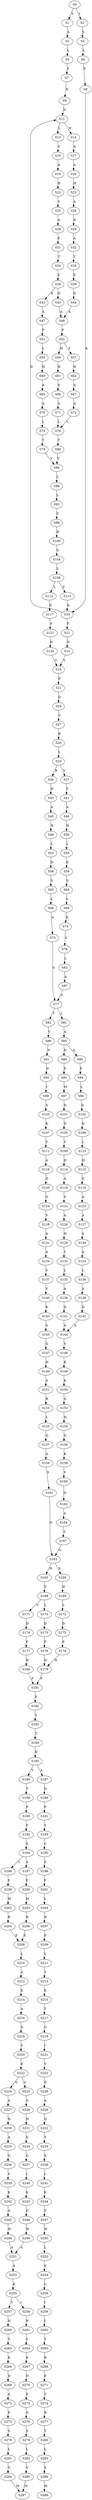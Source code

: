 strict digraph  {
	S0 -> S1 [ label = S ];
	S0 -> S2 [ label = I ];
	S1 -> S3 [ label = A ];
	S2 -> S4 [ label = S ];
	S3 -> S5 [ label = L ];
	S4 -> S6 [ label = L ];
	S5 -> S7 [ label = F ];
	S6 -> S8 [ label = F ];
	S7 -> S9 [ label = K ];
	S8 -> S10 [ label = K ];
	S9 -> S11 [ label = D ];
	S10 -> S12 [ label = F ];
	S10 -> S11 [ label = D ];
	S11 -> S13 [ label = L ];
	S11 -> S14 [ label = W ];
	S12 -> S15 [ label = N ];
	S13 -> S16 [ label = S ];
	S14 -> S17 [ label = A ];
	S15 -> S18 [ label = V ];
	S16 -> S19 [ label = A ];
	S17 -> S20 [ label = A ];
	S18 -> S21 [ label = P ];
	S19 -> S22 [ label = H ];
	S20 -> S23 [ label = H ];
	S21 -> S24 [ label = D ];
	S22 -> S25 [ label = V ];
	S23 -> S26 [ label = A ];
	S24 -> S27 [ label = V ];
	S25 -> S28 [ label = A ];
	S26 -> S29 [ label = D ];
	S27 -> S30 [ label = R ];
	S28 -> S31 [ label = P ];
	S29 -> S32 [ label = A ];
	S30 -> S33 [ label = L ];
	S31 -> S34 [ label = T ];
	S32 -> S35 [ label = T ];
	S33 -> S36 [ label = K ];
	S33 -> S37 [ label = V ];
	S34 -> S38 [ label = F ];
	S35 -> S39 [ label = F ];
	S36 -> S40 [ label = H ];
	S37 -> S41 [ label = Y ];
	S38 -> S42 [ label = E ];
	S38 -> S43 [ label = D ];
	S39 -> S44 [ label = D ];
	S40 -> S45 [ label = A ];
	S41 -> S46 [ label = A ];
	S42 -> S47 [ label = A ];
	S43 -> S48 [ label = A ];
	S44 -> S48 [ label = A ];
	S45 -> S49 [ label = H ];
	S46 -> S50 [ label = H ];
	S47 -> S51 [ label = P ];
	S48 -> S52 [ label = P ];
	S49 -> S53 [ label = L ];
	S50 -> S54 [ label = L ];
	S51 -> S55 [ label = L ];
	S52 -> S56 [ label = H ];
	S52 -> S57 [ label = F ];
	S53 -> S58 [ label = D ];
	S54 -> S59 [ label = E ];
	S55 -> S60 [ label = H ];
	S56 -> S61 [ label = H ];
	S57 -> S62 [ label = H ];
	S58 -> S63 [ label = S ];
	S59 -> S64 [ label = S ];
	S60 -> S65 [ label = A ];
	S61 -> S66 [ label = S ];
	S62 -> S67 [ label = S ];
	S63 -> S68 [ label = L ];
	S64 -> S69 [ label = L ];
	S65 -> S70 [ label = A ];
	S66 -> S71 [ label = A ];
	S67 -> S72 [ label = A ];
	S68 -> S73 [ label = A ];
	S69 -> S74 [ label = K ];
	S70 -> S75 [ label = L ];
	S71 -> S76 [ label = L ];
	S72 -> S76 [ label = L ];
	S73 -> S77 [ label = S ];
	S74 -> S78 [ label = S ];
	S75 -> S79 [ label = T ];
	S76 -> S80 [ label = T ];
	S77 -> S81 [ label = L ];
	S77 -> S82 [ label = T ];
	S78 -> S83 [ label = L ];
	S79 -> S84 [ label = V ];
	S80 -> S84 [ label = V ];
	S81 -> S85 [ label = A ];
	S82 -> S86 [ label = V ];
	S83 -> S87 [ label = A ];
	S84 -> S88 [ label = L ];
	S85 -> S89 [ label = N ];
	S85 -> S90 [ label = G ];
	S86 -> S91 [ label = N ];
	S87 -> S77 [ label = S ];
	S88 -> S92 [ label = L ];
	S89 -> S93 [ label = P ];
	S90 -> S94 [ label = P ];
	S91 -> S95 [ label = D ];
	S92 -> S96 [ label = C ];
	S93 -> S97 [ label = M ];
	S94 -> S98 [ label = L ];
	S95 -> S99 [ label = I ];
	S96 -> S100 [ label = H ];
	S97 -> S101 [ label = D ];
	S98 -> S102 [ label = D ];
	S99 -> S103 [ label = S ];
	S100 -> S104 [ label = S ];
	S101 -> S105 [ label = D ];
	S102 -> S106 [ label = D ];
	S103 -> S107 [ label = K ];
	S104 -> S108 [ label = L ];
	S105 -> S109 [ label = V ];
	S106 -> S110 [ label = L ];
	S107 -> S111 [ label = V ];
	S108 -> S112 [ label = L ];
	S108 -> S113 [ label = F ];
	S109 -> S114 [ label = H ];
	S110 -> S115 [ label = H ];
	S111 -> S116 [ label = A ];
	S112 -> S117 [ label = K ];
	S113 -> S10 [ label = K ];
	S114 -> S118 [ label = A ];
	S115 -> S119 [ label = G ];
	S116 -> S120 [ label = D ];
	S117 -> S121 [ label = F ];
	S118 -> S122 [ label = V ];
	S119 -> S123 [ label = A ];
	S120 -> S124 [ label = G ];
	S121 -> S125 [ label = N ];
	S122 -> S126 [ label = A ];
	S123 -> S127 [ label = A ];
	S124 -> S128 [ label = V ];
	S125 -> S18 [ label = V ];
	S126 -> S129 [ label = N ];
	S127 -> S130 [ label = S ];
	S128 -> S131 [ label = A ];
	S129 -> S132 [ label = T ];
	S130 -> S133 [ label = A ];
	S131 -> S134 [ label = A ];
	S132 -> S135 [ label = L ];
	S133 -> S136 [ label = L ];
	S134 -> S137 [ label = V ];
	S135 -> S138 [ label = A ];
	S136 -> S139 [ label = A ];
	S137 -> S140 [ label = V ];
	S138 -> S141 [ label = D ];
	S139 -> S142 [ label = D ];
	S140 -> S143 [ label = K ];
	S141 -> S144 [ label = A ];
	S142 -> S144 [ label = A ];
	S143 -> S145 [ label = S ];
	S144 -> S146 [ label = V ];
	S145 -> S147 [ label = G ];
	S146 -> S148 [ label = K ];
	S147 -> S149 [ label = H ];
	S148 -> S150 [ label = K ];
	S149 -> S151 [ label = A ];
	S150 -> S152 [ label = G ];
	S151 -> S153 [ label = R ];
	S152 -> S154 [ label = H ];
	S153 -> S155 [ label = L ];
	S154 -> S156 [ label = G ];
	S155 -> S157 [ label = Q ];
	S156 -> S158 [ label = K ];
	S157 -> S159 [ label = A ];
	S158 -> S160 [ label = V ];
	S159 -> S161 [ label = S ];
	S160 -> S162 [ label = Q ];
	S161 -> S163 [ label = G ];
	S162 -> S164 [ label = A ];
	S163 -> S165 [ label = H ];
	S163 -> S166 [ label = S ];
	S164 -> S167 [ label = S ];
	S165 -> S168 [ label = S ];
	S166 -> S169 [ label = H ];
	S167 -> S163 [ label = G ];
	S168 -> S170 [ label = L ];
	S168 -> S171 [ label = V ];
	S169 -> S172 [ label = L ];
	S170 -> S173 [ label = D ];
	S171 -> S174 [ label = D ];
	S172 -> S175 [ label = D ];
	S173 -> S176 [ label = F ];
	S174 -> S177 [ label = F ];
	S175 -> S178 [ label = F ];
	S176 -> S179 [ label = H ];
	S177 -> S180 [ label = H ];
	S178 -> S179 [ label = H ];
	S179 -> S181 [ label = P ];
	S180 -> S181 [ label = P ];
	S181 -> S182 [ label = F ];
	S182 -> S183 [ label = Y ];
	S183 -> S184 [ label = T ];
	S184 -> S185 [ label = K ];
	S185 -> S186 [ label = T ];
	S185 -> S187 [ label = A ];
	S186 -> S188 [ label = T ];
	S187 -> S189 [ label = Q ];
	S188 -> S190 [ label = P ];
	S189 -> S191 [ label = P ];
	S190 -> S192 [ label = F ];
	S191 -> S193 [ label = Y ];
	S192 -> S194 [ label = S ];
	S193 -> S195 [ label = C ];
	S194 -> S196 [ label = L ];
	S194 -> S197 [ label = A ];
	S195 -> S198 [ label = S ];
	S196 -> S199 [ label = F ];
	S197 -> S200 [ label = F ];
	S198 -> S201 [ label = F ];
	S199 -> S202 [ label = M ];
	S200 -> S203 [ label = M ];
	S201 -> S204 [ label = L ];
	S202 -> S205 [ label = R ];
	S203 -> S206 [ label = R ];
	S204 -> S207 [ label = R ];
	S205 -> S208 [ label = E ];
	S206 -> S208 [ label = E ];
	S207 -> S209 [ label = E ];
	S208 -> S210 [ label = L ];
	S209 -> S211 [ label = L ];
	S210 -> S212 [ label = A ];
	S211 -> S213 [ label = T ];
	S212 -> S214 [ label = E ];
	S213 -> S215 [ label = E ];
	S214 -> S216 [ label = A ];
	S215 -> S217 [ label = T ];
	S216 -> S218 [ label = G ];
	S217 -> S219 [ label = G ];
	S218 -> S220 [ label = Y ];
	S219 -> S221 [ label = I ];
	S220 -> S222 [ label = E ];
	S221 -> S223 [ label = V ];
	S222 -> S224 [ label = G ];
	S222 -> S225 [ label = A ];
	S223 -> S226 [ label = D ];
	S224 -> S227 [ label = A ];
	S225 -> S228 [ label = G ];
	S226 -> S229 [ label = A ];
	S227 -> S230 [ label = H ];
	S228 -> S231 [ label = H ];
	S229 -> S232 [ label = Q ];
	S230 -> S233 [ label = A ];
	S231 -> S234 [ label = G ];
	S232 -> S235 [ label = T ];
	S233 -> S236 [ label = G ];
	S234 -> S237 [ label = G ];
	S235 -> S238 [ label = S ];
	S236 -> S239 [ label = V ];
	S237 -> S240 [ label = I ];
	S238 -> S241 [ label = I ];
	S239 -> S242 [ label = K ];
	S240 -> S243 [ label = K ];
	S241 -> S244 [ label = K ];
	S242 -> S245 [ label = G ];
	S243 -> S246 [ label = G ];
	S244 -> S247 [ label = S ];
	S245 -> S248 [ label = W ];
	S246 -> S249 [ label = W ];
	S247 -> S250 [ label = W ];
	S248 -> S251 [ label = A ];
	S249 -> S251 [ label = A ];
	S250 -> S252 [ label = L ];
	S251 -> S253 [ label = A ];
	S252 -> S254 [ label = S ];
	S253 -> S255 [ label = K ];
	S254 -> S256 [ label = L ];
	S255 -> S257 [ label = V ];
	S255 -> S258 [ label = I ];
	S256 -> S259 [ label = I ];
	S257 -> S260 [ label = N ];
	S258 -> S261 [ label = N ];
	S259 -> S262 [ label = I ];
	S260 -> S263 [ label = T ];
	S261 -> S264 [ label = S ];
	S262 -> S265 [ label = T ];
	S263 -> S266 [ label = K ];
	S264 -> S267 [ label = K ];
	S265 -> S268 [ label = R ];
	S266 -> S269 [ label = D ];
	S267 -> S270 [ label = D ];
	S268 -> S271 [ label = E ];
	S269 -> S272 [ label = A ];
	S270 -> S273 [ label = E ];
	S271 -> S274 [ label = T ];
	S272 -> S275 [ label = P ];
	S273 -> S276 [ label = G ];
	S274 -> S277 [ label = R ];
	S275 -> S278 [ label = S ];
	S276 -> S279 [ label = S ];
	S277 -> S280 [ label = T ];
	S278 -> S281 [ label = L ];
	S279 -> S282 [ label = L ];
	S280 -> S283 [ label = L ];
	S281 -> S284 [ label = V ];
	S282 -> S285 [ label = V ];
	S283 -> S286 [ label = S ];
	S284 -> S287 [ label = M ];
	S285 -> S287 [ label = M ];
	S286 -> S288 [ label = M ];
}

